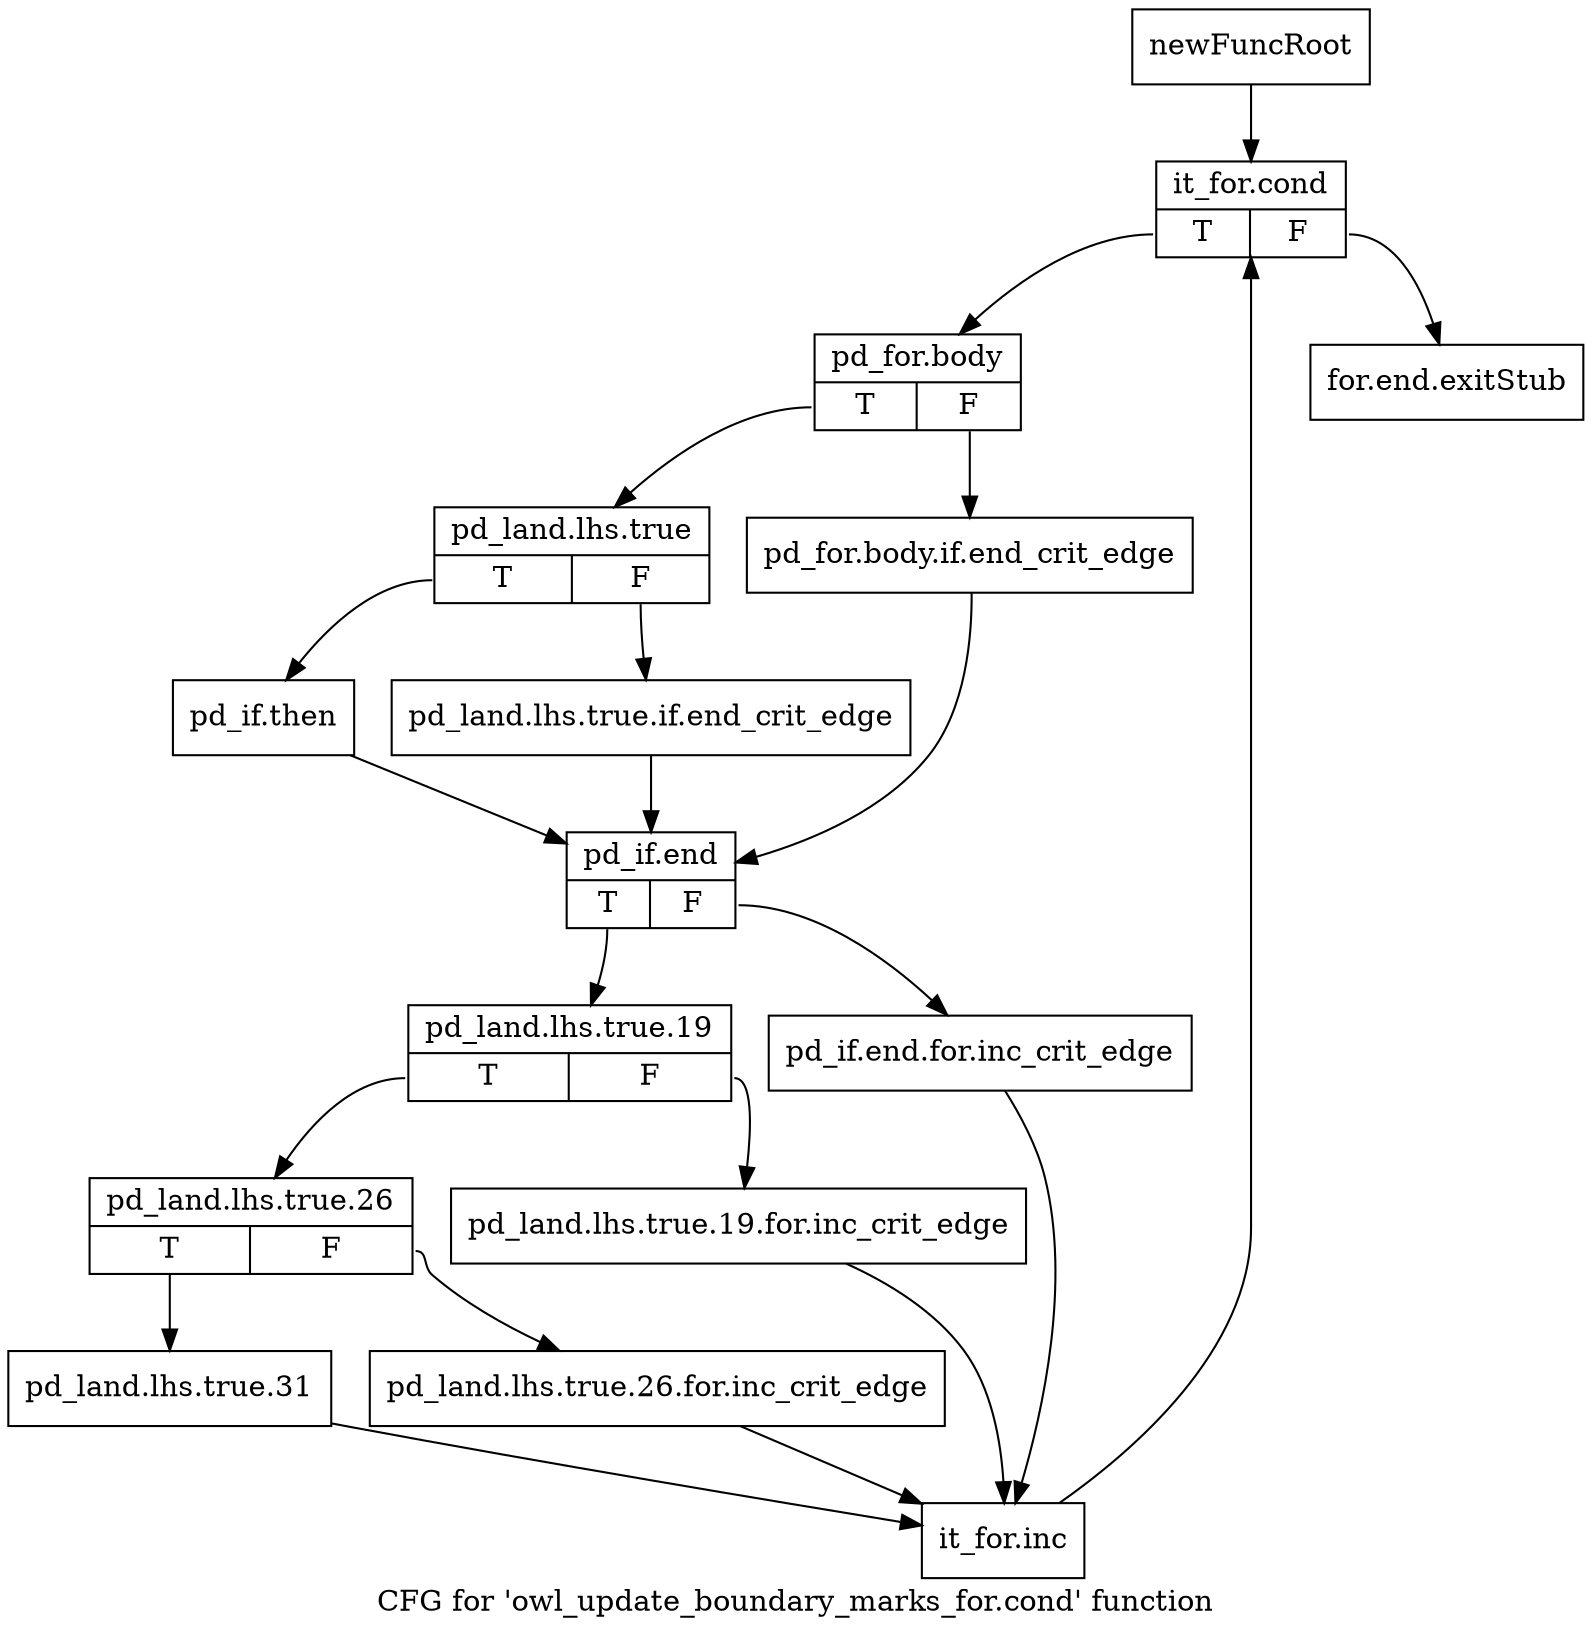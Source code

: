 digraph "CFG for 'owl_update_boundary_marks_for.cond' function" {
	label="CFG for 'owl_update_boundary_marks_for.cond' function";

	Node0x4184d60 [shape=record,label="{newFuncRoot}"];
	Node0x4184d60 -> Node0x41b5220;
	Node0x41b51d0 [shape=record,label="{for.end.exitStub}"];
	Node0x41b5220 [shape=record,label="{it_for.cond|{<s0>T|<s1>F}}"];
	Node0x41b5220:s0 -> Node0x41b5270;
	Node0x41b5220:s1 -> Node0x41b51d0;
	Node0x41b5270 [shape=record,label="{pd_for.body|{<s0>T|<s1>F}}"];
	Node0x41b5270:s0 -> Node0x41b5310;
	Node0x41b5270:s1 -> Node0x41b52c0;
	Node0x41b52c0 [shape=record,label="{pd_for.body.if.end_crit_edge}"];
	Node0x41b52c0 -> Node0x41b5400;
	Node0x41b5310 [shape=record,label="{pd_land.lhs.true|{<s0>T|<s1>F}}"];
	Node0x41b5310:s0 -> Node0x41b53b0;
	Node0x41b5310:s1 -> Node0x41b5360;
	Node0x41b5360 [shape=record,label="{pd_land.lhs.true.if.end_crit_edge}"];
	Node0x41b5360 -> Node0x41b5400;
	Node0x41b53b0 [shape=record,label="{pd_if.then}"];
	Node0x41b53b0 -> Node0x41b5400;
	Node0x41b5400 [shape=record,label="{pd_if.end|{<s0>T|<s1>F}}"];
	Node0x41b5400:s0 -> Node0x41b54a0;
	Node0x41b5400:s1 -> Node0x41b5450;
	Node0x41b5450 [shape=record,label="{pd_if.end.for.inc_crit_edge}"];
	Node0x41b5450 -> Node0x41b5630;
	Node0x41b54a0 [shape=record,label="{pd_land.lhs.true.19|{<s0>T|<s1>F}}"];
	Node0x41b54a0:s0 -> Node0x41b5540;
	Node0x41b54a0:s1 -> Node0x41b54f0;
	Node0x41b54f0 [shape=record,label="{pd_land.lhs.true.19.for.inc_crit_edge}"];
	Node0x41b54f0 -> Node0x41b5630;
	Node0x41b5540 [shape=record,label="{pd_land.lhs.true.26|{<s0>T|<s1>F}}"];
	Node0x41b5540:s0 -> Node0x41b55e0;
	Node0x41b5540:s1 -> Node0x41b5590;
	Node0x41b5590 [shape=record,label="{pd_land.lhs.true.26.for.inc_crit_edge}"];
	Node0x41b5590 -> Node0x41b5630;
	Node0x41b55e0 [shape=record,label="{pd_land.lhs.true.31}"];
	Node0x41b55e0 -> Node0x41b5630;
	Node0x41b5630 [shape=record,label="{it_for.inc}"];
	Node0x41b5630 -> Node0x41b5220;
}
